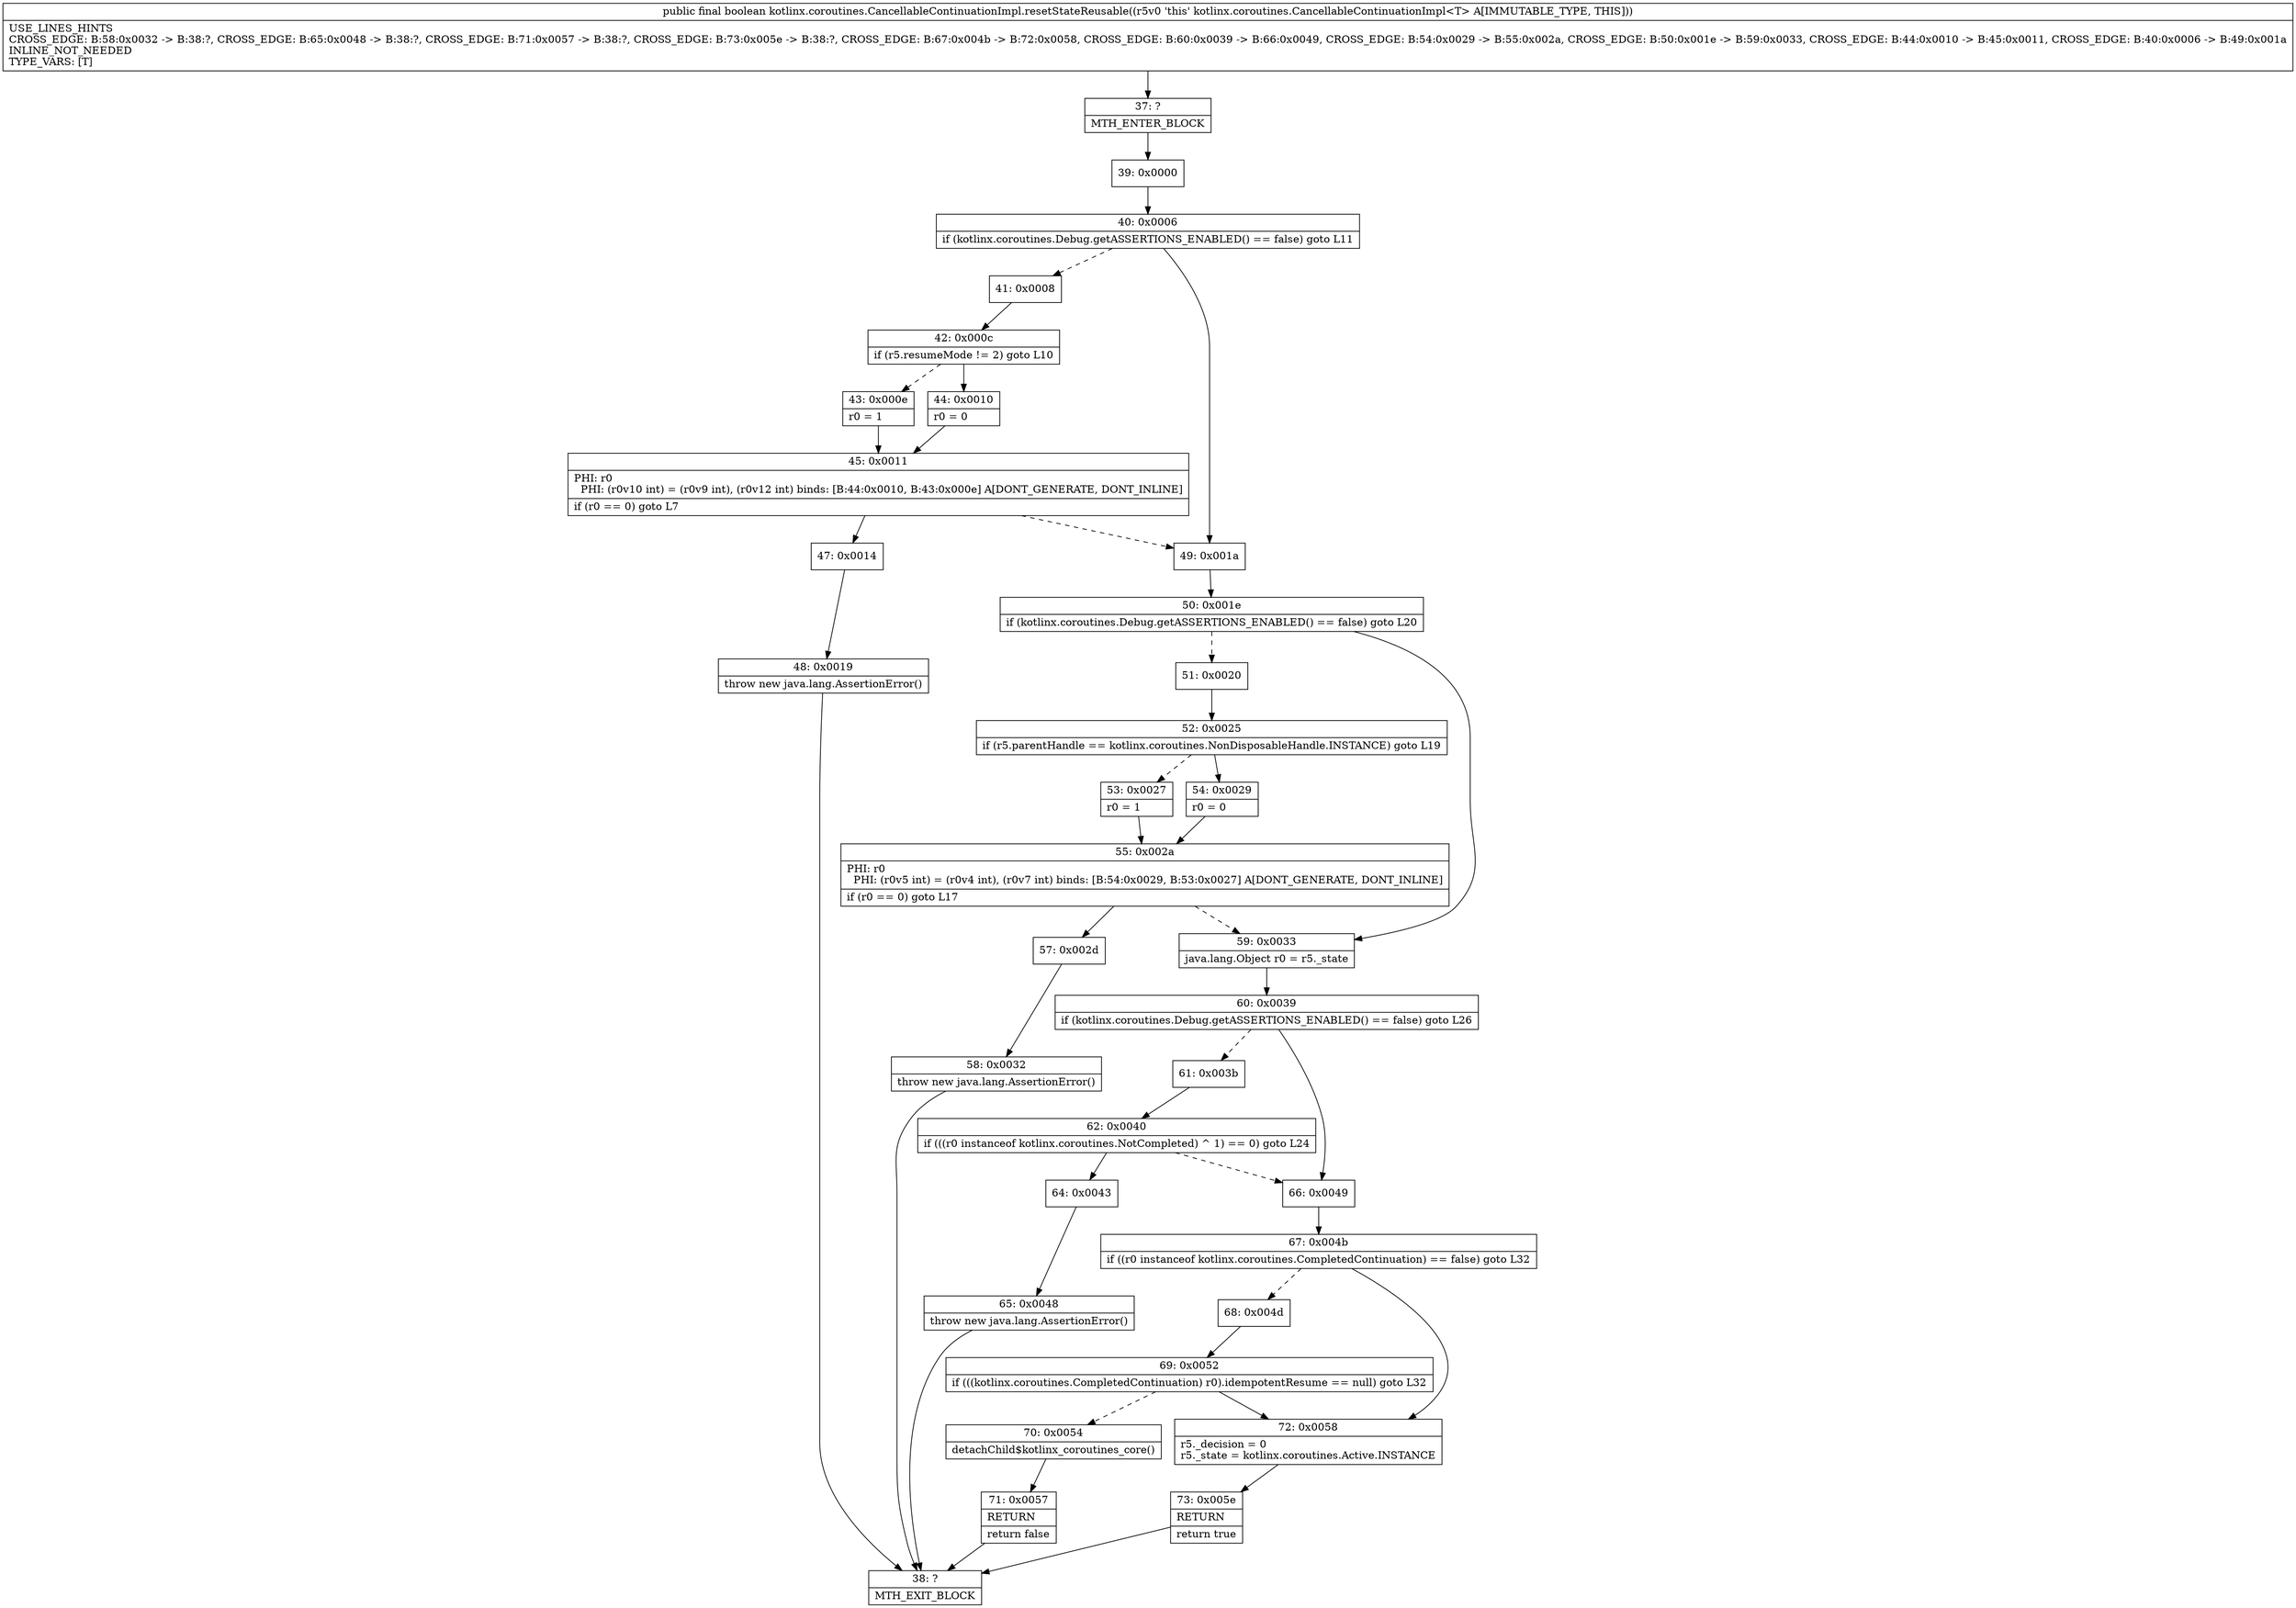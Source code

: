 digraph "CFG forkotlinx.coroutines.CancellableContinuationImpl.resetStateReusable()Z" {
Node_37 [shape=record,label="{37\:\ ?|MTH_ENTER_BLOCK\l}"];
Node_39 [shape=record,label="{39\:\ 0x0000}"];
Node_40 [shape=record,label="{40\:\ 0x0006|if (kotlinx.coroutines.Debug.getASSERTIONS_ENABLED() == false) goto L11\l}"];
Node_41 [shape=record,label="{41\:\ 0x0008}"];
Node_42 [shape=record,label="{42\:\ 0x000c|if (r5.resumeMode != 2) goto L10\l}"];
Node_43 [shape=record,label="{43\:\ 0x000e|r0 = 1\l}"];
Node_45 [shape=record,label="{45\:\ 0x0011|PHI: r0 \l  PHI: (r0v10 int) = (r0v9 int), (r0v12 int) binds: [B:44:0x0010, B:43:0x000e] A[DONT_GENERATE, DONT_INLINE]\l|if (r0 == 0) goto L7\l}"];
Node_47 [shape=record,label="{47\:\ 0x0014}"];
Node_48 [shape=record,label="{48\:\ 0x0019|throw new java.lang.AssertionError()\l}"];
Node_38 [shape=record,label="{38\:\ ?|MTH_EXIT_BLOCK\l}"];
Node_44 [shape=record,label="{44\:\ 0x0010|r0 = 0\l}"];
Node_49 [shape=record,label="{49\:\ 0x001a}"];
Node_50 [shape=record,label="{50\:\ 0x001e|if (kotlinx.coroutines.Debug.getASSERTIONS_ENABLED() == false) goto L20\l}"];
Node_51 [shape=record,label="{51\:\ 0x0020}"];
Node_52 [shape=record,label="{52\:\ 0x0025|if (r5.parentHandle == kotlinx.coroutines.NonDisposableHandle.INSTANCE) goto L19\l}"];
Node_53 [shape=record,label="{53\:\ 0x0027|r0 = 1\l}"];
Node_55 [shape=record,label="{55\:\ 0x002a|PHI: r0 \l  PHI: (r0v5 int) = (r0v4 int), (r0v7 int) binds: [B:54:0x0029, B:53:0x0027] A[DONT_GENERATE, DONT_INLINE]\l|if (r0 == 0) goto L17\l}"];
Node_57 [shape=record,label="{57\:\ 0x002d}"];
Node_58 [shape=record,label="{58\:\ 0x0032|throw new java.lang.AssertionError()\l}"];
Node_54 [shape=record,label="{54\:\ 0x0029|r0 = 0\l}"];
Node_59 [shape=record,label="{59\:\ 0x0033|java.lang.Object r0 = r5._state\l}"];
Node_60 [shape=record,label="{60\:\ 0x0039|if (kotlinx.coroutines.Debug.getASSERTIONS_ENABLED() == false) goto L26\l}"];
Node_61 [shape=record,label="{61\:\ 0x003b}"];
Node_62 [shape=record,label="{62\:\ 0x0040|if (((r0 instanceof kotlinx.coroutines.NotCompleted) ^ 1) == 0) goto L24\l}"];
Node_64 [shape=record,label="{64\:\ 0x0043}"];
Node_65 [shape=record,label="{65\:\ 0x0048|throw new java.lang.AssertionError()\l}"];
Node_66 [shape=record,label="{66\:\ 0x0049}"];
Node_67 [shape=record,label="{67\:\ 0x004b|if ((r0 instanceof kotlinx.coroutines.CompletedContinuation) == false) goto L32\l}"];
Node_68 [shape=record,label="{68\:\ 0x004d}"];
Node_69 [shape=record,label="{69\:\ 0x0052|if (((kotlinx.coroutines.CompletedContinuation) r0).idempotentResume == null) goto L32\l}"];
Node_70 [shape=record,label="{70\:\ 0x0054|detachChild$kotlinx_coroutines_core()\l}"];
Node_71 [shape=record,label="{71\:\ 0x0057|RETURN\l|return false\l}"];
Node_72 [shape=record,label="{72\:\ 0x0058|r5._decision = 0\lr5._state = kotlinx.coroutines.Active.INSTANCE\l}"];
Node_73 [shape=record,label="{73\:\ 0x005e|RETURN\l|return true\l}"];
MethodNode[shape=record,label="{public final boolean kotlinx.coroutines.CancellableContinuationImpl.resetStateReusable((r5v0 'this' kotlinx.coroutines.CancellableContinuationImpl\<T\> A[IMMUTABLE_TYPE, THIS]))  | USE_LINES_HINTS\lCROSS_EDGE: B:58:0x0032 \-\> B:38:?, CROSS_EDGE: B:65:0x0048 \-\> B:38:?, CROSS_EDGE: B:71:0x0057 \-\> B:38:?, CROSS_EDGE: B:73:0x005e \-\> B:38:?, CROSS_EDGE: B:67:0x004b \-\> B:72:0x0058, CROSS_EDGE: B:60:0x0039 \-\> B:66:0x0049, CROSS_EDGE: B:54:0x0029 \-\> B:55:0x002a, CROSS_EDGE: B:50:0x001e \-\> B:59:0x0033, CROSS_EDGE: B:44:0x0010 \-\> B:45:0x0011, CROSS_EDGE: B:40:0x0006 \-\> B:49:0x001a\lINLINE_NOT_NEEDED\lTYPE_VARS: [T]\l}"];
MethodNode -> Node_37;Node_37 -> Node_39;
Node_39 -> Node_40;
Node_40 -> Node_41[style=dashed];
Node_40 -> Node_49;
Node_41 -> Node_42;
Node_42 -> Node_43[style=dashed];
Node_42 -> Node_44;
Node_43 -> Node_45;
Node_45 -> Node_47;
Node_45 -> Node_49[style=dashed];
Node_47 -> Node_48;
Node_48 -> Node_38;
Node_44 -> Node_45;
Node_49 -> Node_50;
Node_50 -> Node_51[style=dashed];
Node_50 -> Node_59;
Node_51 -> Node_52;
Node_52 -> Node_53[style=dashed];
Node_52 -> Node_54;
Node_53 -> Node_55;
Node_55 -> Node_57;
Node_55 -> Node_59[style=dashed];
Node_57 -> Node_58;
Node_58 -> Node_38;
Node_54 -> Node_55;
Node_59 -> Node_60;
Node_60 -> Node_61[style=dashed];
Node_60 -> Node_66;
Node_61 -> Node_62;
Node_62 -> Node_64;
Node_62 -> Node_66[style=dashed];
Node_64 -> Node_65;
Node_65 -> Node_38;
Node_66 -> Node_67;
Node_67 -> Node_68[style=dashed];
Node_67 -> Node_72;
Node_68 -> Node_69;
Node_69 -> Node_70[style=dashed];
Node_69 -> Node_72;
Node_70 -> Node_71;
Node_71 -> Node_38;
Node_72 -> Node_73;
Node_73 -> Node_38;
}


